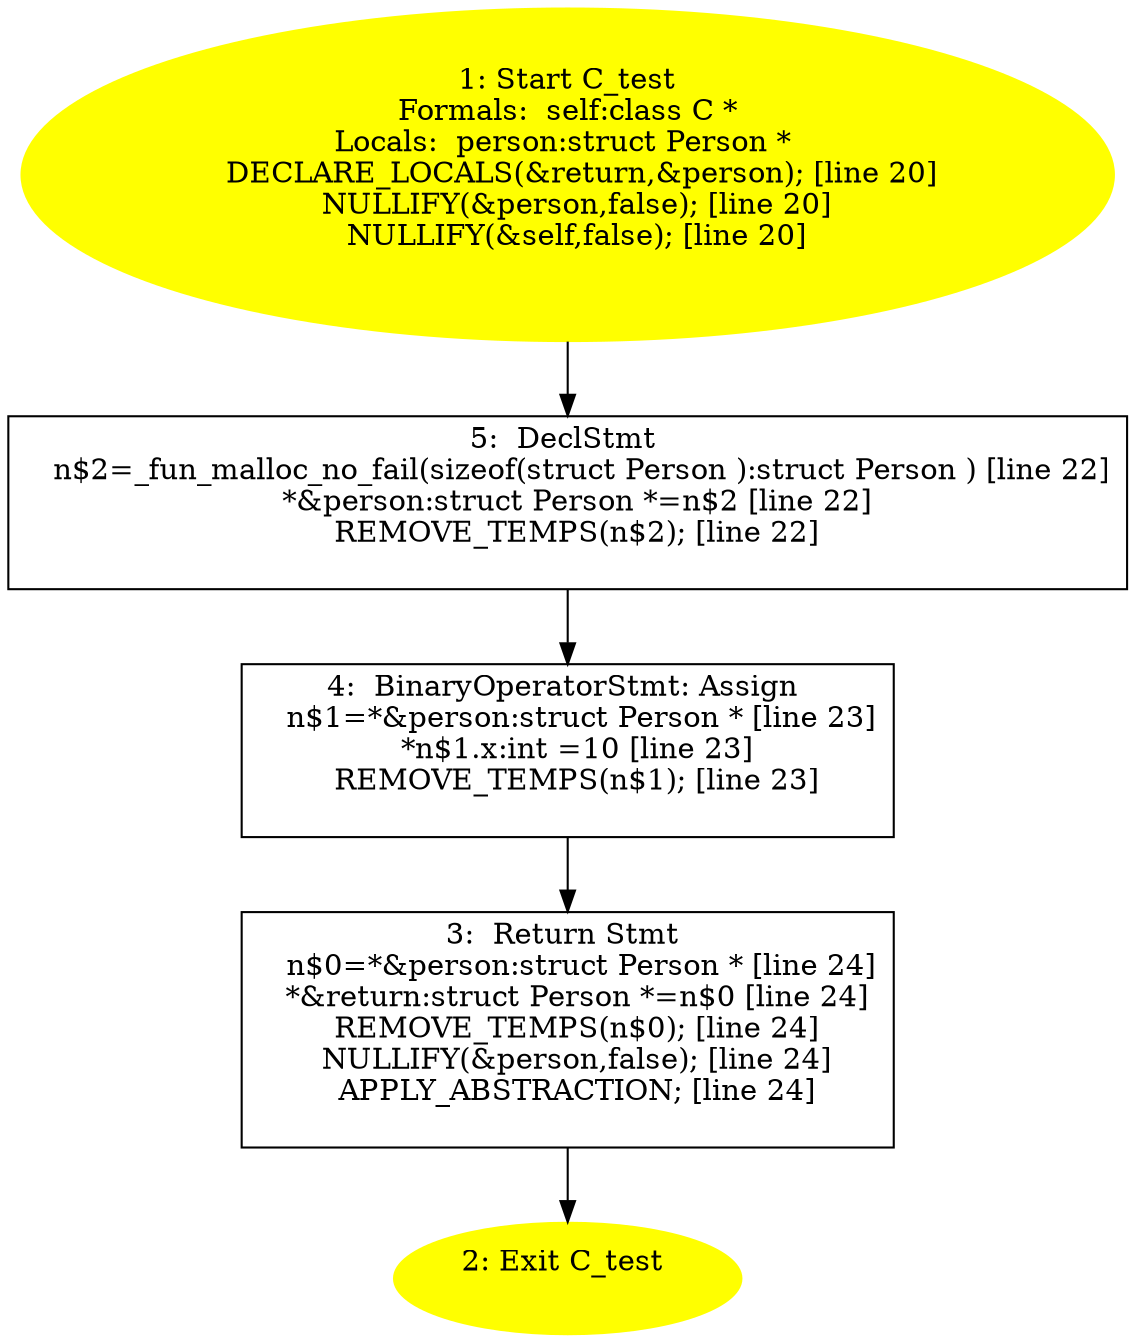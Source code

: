 digraph iCFG {
5 [label="5:  DeclStmt \n   n$2=_fun_malloc_no_fail(sizeof(struct Person ):struct Person ) [line 22]\n  *&person:struct Person *=n$2 [line 22]\n  REMOVE_TEMPS(n$2); [line 22]\n " shape="box"]
	

	 5 -> 4 ;
4 [label="4:  BinaryOperatorStmt: Assign \n   n$1=*&person:struct Person * [line 23]\n  *n$1.x:int =10 [line 23]\n  REMOVE_TEMPS(n$1); [line 23]\n " shape="box"]
	

	 4 -> 3 ;
3 [label="3:  Return Stmt \n   n$0=*&person:struct Person * [line 24]\n  *&return:struct Person *=n$0 [line 24]\n  REMOVE_TEMPS(n$0); [line 24]\n  NULLIFY(&person,false); [line 24]\n  APPLY_ABSTRACTION; [line 24]\n " shape="box"]
	

	 3 -> 2 ;
2 [label="2: Exit C_test \n  " color=yellow style=filled]
	

1 [label="1: Start C_test\nFormals:  self:class C *\nLocals:  person:struct Person * \n   DECLARE_LOCALS(&return,&person); [line 20]\n  NULLIFY(&person,false); [line 20]\n  NULLIFY(&self,false); [line 20]\n " color=yellow style=filled]
	

	 1 -> 5 ;
}
